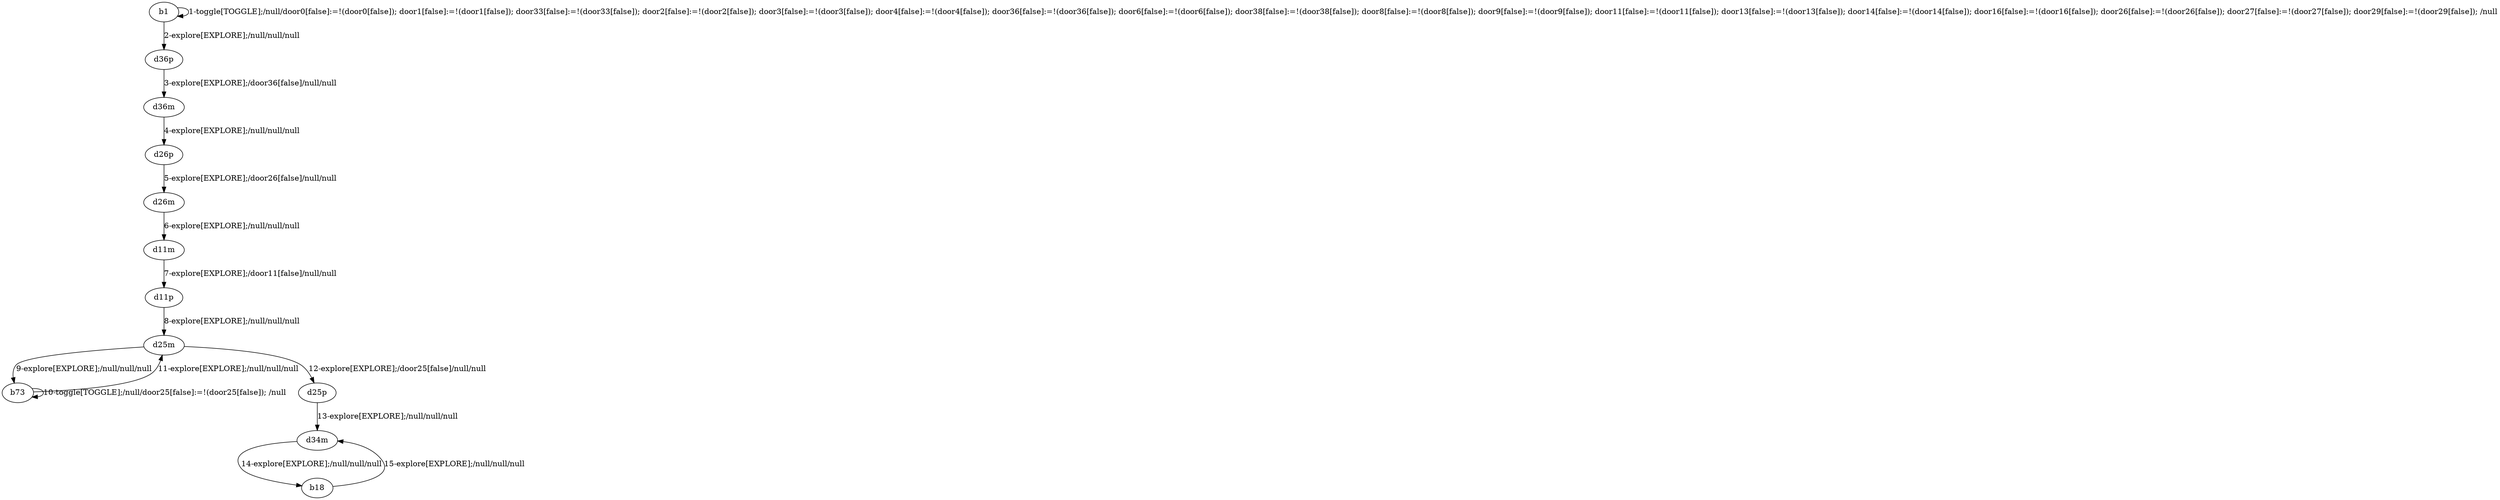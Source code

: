 # Total number of goals covered by this test: 2
# b18 --> d34m
# d34m --> b18

digraph g {
"b1" -> "b1" [label = "1-toggle[TOGGLE];/null/door0[false]:=!(door0[false]); door1[false]:=!(door1[false]); door33[false]:=!(door33[false]); door2[false]:=!(door2[false]); door3[false]:=!(door3[false]); door4[false]:=!(door4[false]); door36[false]:=!(door36[false]); door6[false]:=!(door6[false]); door38[false]:=!(door38[false]); door8[false]:=!(door8[false]); door9[false]:=!(door9[false]); door11[false]:=!(door11[false]); door13[false]:=!(door13[false]); door14[false]:=!(door14[false]); door16[false]:=!(door16[false]); door26[false]:=!(door26[false]); door27[false]:=!(door27[false]); door29[false]:=!(door29[false]); /null"];
"b1" -> "d36p" [label = "2-explore[EXPLORE];/null/null/null"];
"d36p" -> "d36m" [label = "3-explore[EXPLORE];/door36[false]/null/null"];
"d36m" -> "d26p" [label = "4-explore[EXPLORE];/null/null/null"];
"d26p" -> "d26m" [label = "5-explore[EXPLORE];/door26[false]/null/null"];
"d26m" -> "d11m" [label = "6-explore[EXPLORE];/null/null/null"];
"d11m" -> "d11p" [label = "7-explore[EXPLORE];/door11[false]/null/null"];
"d11p" -> "d25m" [label = "8-explore[EXPLORE];/null/null/null"];
"d25m" -> "b73" [label = "9-explore[EXPLORE];/null/null/null"];
"b73" -> "b73" [label = "10-toggle[TOGGLE];/null/door25[false]:=!(door25[false]); /null"];
"b73" -> "d25m" [label = "11-explore[EXPLORE];/null/null/null"];
"d25m" -> "d25p" [label = "12-explore[EXPLORE];/door25[false]/null/null"];
"d25p" -> "d34m" [label = "13-explore[EXPLORE];/null/null/null"];
"d34m" -> "b18" [label = "14-explore[EXPLORE];/null/null/null"];
"b18" -> "d34m" [label = "15-explore[EXPLORE];/null/null/null"];
}